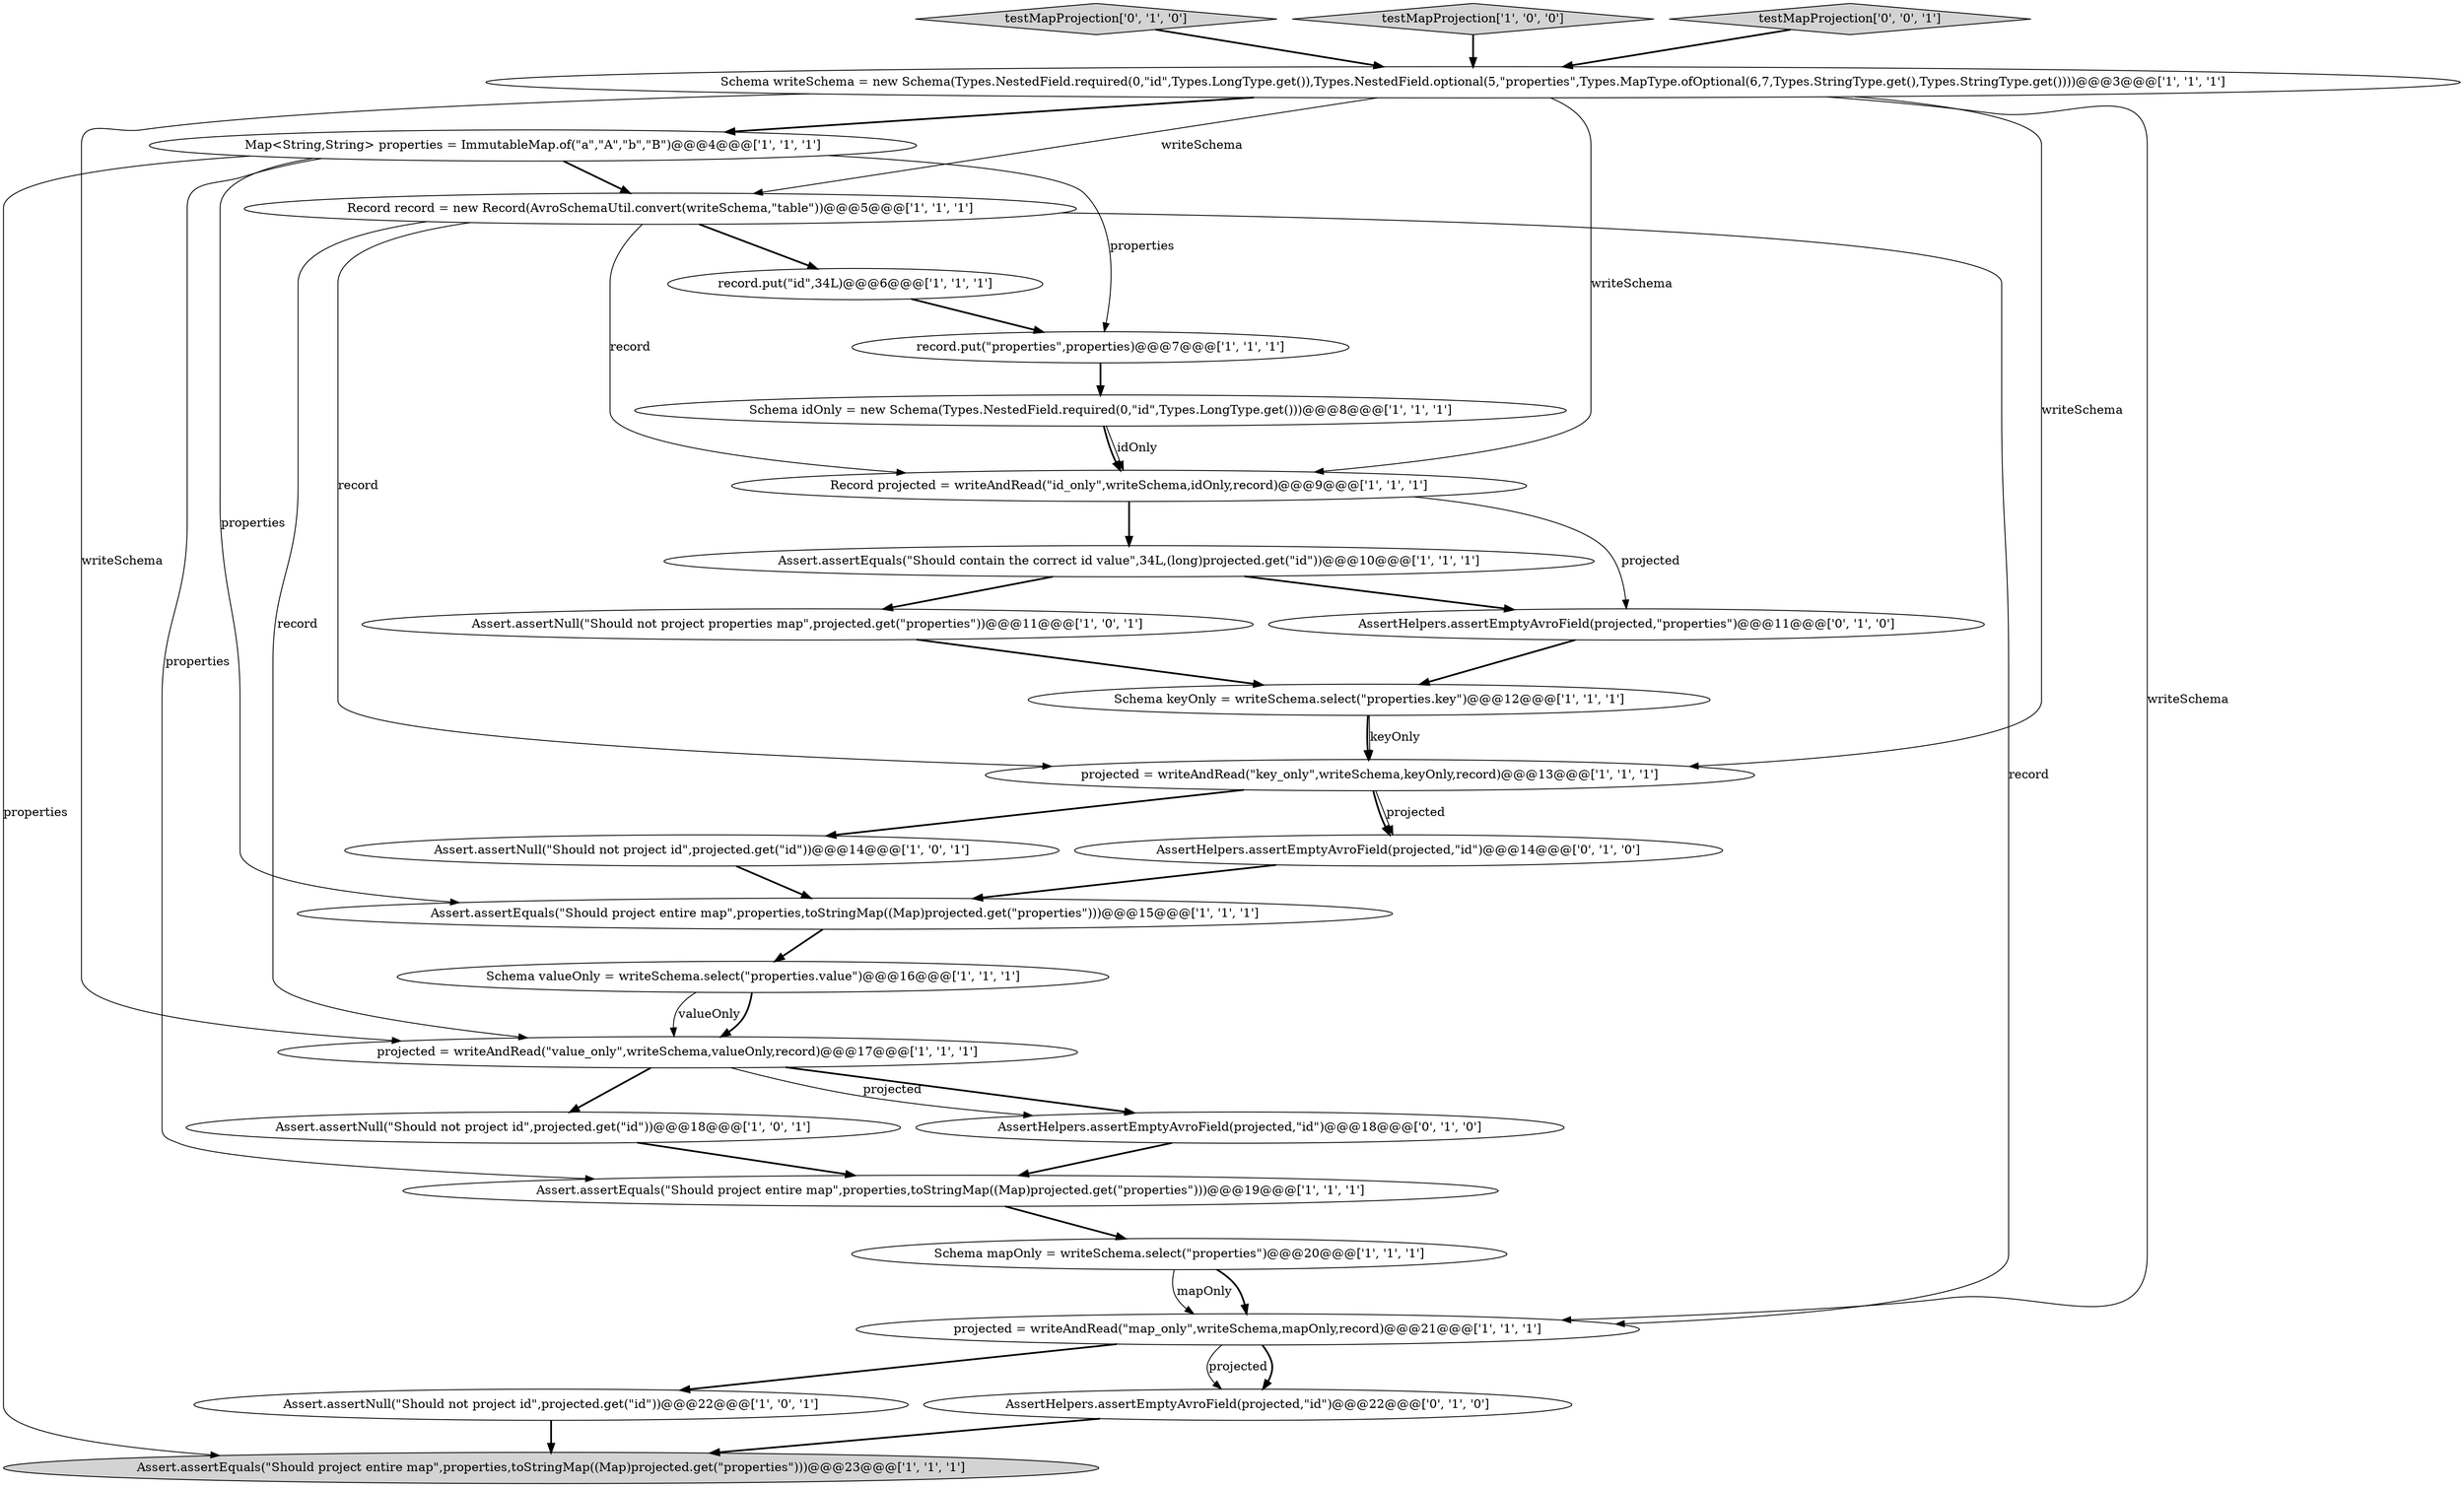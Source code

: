 digraph {
23 [style = filled, label = "testMapProjection['0', '1', '0']", fillcolor = lightgray, shape = diamond image = "AAA0AAABBB2BBB"];
2 [style = filled, label = "Assert.assertNull(\"Should not project id\",projected.get(\"id\"))@@@14@@@['1', '0', '1']", fillcolor = white, shape = ellipse image = "AAA0AAABBB1BBB"];
9 [style = filled, label = "record.put(\"properties\",properties)@@@7@@@['1', '1', '1']", fillcolor = white, shape = ellipse image = "AAA0AAABBB1BBB"];
12 [style = filled, label = "projected = writeAndRead(\"key_only\",writeSchema,keyOnly,record)@@@13@@@['1', '1', '1']", fillcolor = white, shape = ellipse image = "AAA0AAABBB1BBB"];
21 [style = filled, label = "Assert.assertEquals(\"Should project entire map\",properties,toStringMap((Map)projected.get(\"properties\")))@@@19@@@['1', '1', '1']", fillcolor = white, shape = ellipse image = "AAA0AAABBB1BBB"];
1 [style = filled, label = "Assert.assertNull(\"Should not project properties map\",projected.get(\"properties\"))@@@11@@@['1', '0', '1']", fillcolor = white, shape = ellipse image = "AAA0AAABBB1BBB"];
6 [style = filled, label = "Schema idOnly = new Schema(Types.NestedField.required(0,\"id\",Types.LongType.get()))@@@8@@@['1', '1', '1']", fillcolor = white, shape = ellipse image = "AAA0AAABBB1BBB"];
3 [style = filled, label = "testMapProjection['1', '0', '0']", fillcolor = lightgray, shape = diamond image = "AAA0AAABBB1BBB"];
22 [style = filled, label = "AssertHelpers.assertEmptyAvroField(projected,\"id\")@@@14@@@['0', '1', '0']", fillcolor = white, shape = ellipse image = "AAA0AAABBB2BBB"];
26 [style = filled, label = "AssertHelpers.assertEmptyAvroField(projected,\"id\")@@@22@@@['0', '1', '0']", fillcolor = white, shape = ellipse image = "AAA0AAABBB2BBB"];
13 [style = filled, label = "projected = writeAndRead(\"map_only\",writeSchema,mapOnly,record)@@@21@@@['1', '1', '1']", fillcolor = white, shape = ellipse image = "AAA0AAABBB1BBB"];
7 [style = filled, label = "Schema keyOnly = writeSchema.select(\"properties.key\")@@@12@@@['1', '1', '1']", fillcolor = white, shape = ellipse image = "AAA0AAABBB1BBB"];
10 [style = filled, label = "record.put(\"id\",34L)@@@6@@@['1', '1', '1']", fillcolor = white, shape = ellipse image = "AAA0AAABBB1BBB"];
25 [style = filled, label = "AssertHelpers.assertEmptyAvroField(projected,\"id\")@@@18@@@['0', '1', '0']", fillcolor = white, shape = ellipse image = "AAA0AAABBB2BBB"];
11 [style = filled, label = "Schema writeSchema = new Schema(Types.NestedField.required(0,\"id\",Types.LongType.get()),Types.NestedField.optional(5,\"properties\",Types.MapType.ofOptional(6,7,Types.StringType.get(),Types.StringType.get())))@@@3@@@['1', '1', '1']", fillcolor = white, shape = ellipse image = "AAA0AAABBB1BBB"];
15 [style = filled, label = "Assert.assertEquals(\"Should contain the correct id value\",34L,(long)projected.get(\"id\"))@@@10@@@['1', '1', '1']", fillcolor = white, shape = ellipse image = "AAA0AAABBB1BBB"];
0 [style = filled, label = "Assert.assertEquals(\"Should project entire map\",properties,toStringMap((Map)projected.get(\"properties\")))@@@15@@@['1', '1', '1']", fillcolor = white, shape = ellipse image = "AAA0AAABBB1BBB"];
19 [style = filled, label = "Schema valueOnly = writeSchema.select(\"properties.value\")@@@16@@@['1', '1', '1']", fillcolor = white, shape = ellipse image = "AAA0AAABBB1BBB"];
20 [style = filled, label = "Schema mapOnly = writeSchema.select(\"properties\")@@@20@@@['1', '1', '1']", fillcolor = white, shape = ellipse image = "AAA0AAABBB1BBB"];
16 [style = filled, label = "Map<String,String> properties = ImmutableMap.of(\"a\",\"A\",\"b\",\"B\")@@@4@@@['1', '1', '1']", fillcolor = white, shape = ellipse image = "AAA0AAABBB1BBB"];
24 [style = filled, label = "AssertHelpers.assertEmptyAvroField(projected,\"properties\")@@@11@@@['0', '1', '0']", fillcolor = white, shape = ellipse image = "AAA0AAABBB2BBB"];
14 [style = filled, label = "Assert.assertNull(\"Should not project id\",projected.get(\"id\"))@@@18@@@['1', '0', '1']", fillcolor = white, shape = ellipse image = "AAA0AAABBB1BBB"];
5 [style = filled, label = "Assert.assertNull(\"Should not project id\",projected.get(\"id\"))@@@22@@@['1', '0', '1']", fillcolor = white, shape = ellipse image = "AAA0AAABBB1BBB"];
18 [style = filled, label = "projected = writeAndRead(\"value_only\",writeSchema,valueOnly,record)@@@17@@@['1', '1', '1']", fillcolor = white, shape = ellipse image = "AAA0AAABBB1BBB"];
17 [style = filled, label = "Record projected = writeAndRead(\"id_only\",writeSchema,idOnly,record)@@@9@@@['1', '1', '1']", fillcolor = white, shape = ellipse image = "AAA0AAABBB1BBB"];
8 [style = filled, label = "Assert.assertEquals(\"Should project entire map\",properties,toStringMap((Map)projected.get(\"properties\")))@@@23@@@['1', '1', '1']", fillcolor = lightgray, shape = ellipse image = "AAA0AAABBB1BBB"];
4 [style = filled, label = "Record record = new Record(AvroSchemaUtil.convert(writeSchema,\"table\"))@@@5@@@['1', '1', '1']", fillcolor = white, shape = ellipse image = "AAA0AAABBB1BBB"];
27 [style = filled, label = "testMapProjection['0', '0', '1']", fillcolor = lightgray, shape = diamond image = "AAA0AAABBB3BBB"];
11->18 [style = solid, label="writeSchema"];
13->26 [style = bold, label=""];
16->21 [style = solid, label="properties"];
4->18 [style = solid, label="record"];
3->11 [style = bold, label=""];
26->8 [style = bold, label=""];
15->1 [style = bold, label=""];
5->8 [style = bold, label=""];
11->12 [style = solid, label="writeSchema"];
4->17 [style = solid, label="record"];
16->4 [style = bold, label=""];
24->7 [style = bold, label=""];
6->17 [style = solid, label="idOnly"];
12->22 [style = solid, label="projected"];
14->21 [style = bold, label=""];
22->0 [style = bold, label=""];
10->9 [style = bold, label=""];
17->24 [style = solid, label="projected"];
13->26 [style = solid, label="projected"];
12->2 [style = bold, label=""];
18->25 [style = bold, label=""];
0->19 [style = bold, label=""];
6->17 [style = bold, label=""];
11->16 [style = bold, label=""];
15->24 [style = bold, label=""];
23->11 [style = bold, label=""];
4->12 [style = solid, label="record"];
27->11 [style = bold, label=""];
4->13 [style = solid, label="record"];
16->0 [style = solid, label="properties"];
12->22 [style = bold, label=""];
9->6 [style = bold, label=""];
11->4 [style = solid, label="writeSchema"];
25->21 [style = bold, label=""];
20->13 [style = bold, label=""];
7->12 [style = bold, label=""];
21->20 [style = bold, label=""];
17->15 [style = bold, label=""];
18->25 [style = solid, label="projected"];
11->13 [style = solid, label="writeSchema"];
16->9 [style = solid, label="properties"];
19->18 [style = solid, label="valueOnly"];
4->10 [style = bold, label=""];
2->0 [style = bold, label=""];
1->7 [style = bold, label=""];
18->14 [style = bold, label=""];
16->8 [style = solid, label="properties"];
20->13 [style = solid, label="mapOnly"];
11->17 [style = solid, label="writeSchema"];
19->18 [style = bold, label=""];
13->5 [style = bold, label=""];
7->12 [style = solid, label="keyOnly"];
}
